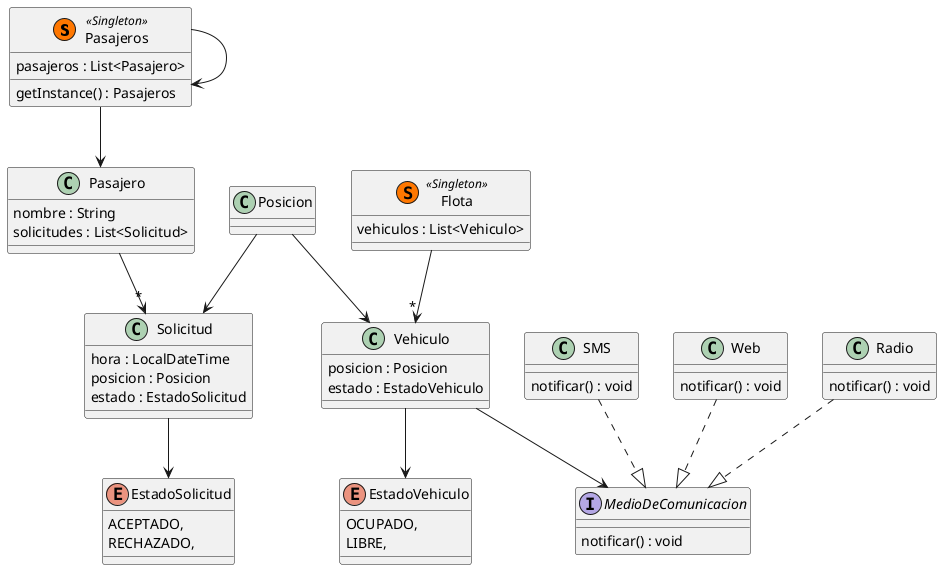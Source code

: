 @startuml Tatsy-p2

class Pasajeros <<(S,#FF7700) Singleton>> {
  pasajeros : List<Pasajero>
  getInstance() : Pasajeros
}

Pasajeros --> Pasajeros
Pasajeros --> Pasajero

' Creo un singleton de Pasajeros para hayar las solicitudes de c/u

class Pasajero {
  nombre : String
  solicitudes : List<Solicitud>
}

Pasajero -->"*" Solicitud

class Solicitud {
  hora : LocalDateTime
  posicion : Posicion
  estado : EstadoSolicitud
}

class Flota <<(S,#FF7700) Singleton>> {
  vehiculos : List<Vehiculo>
}
' Creo que flota deberia ser un singleton, porque es �nica en el sistema
' Alli estan contenidos todos los vehiculos
Flota -->"*" Vehiculo

class Vehiculo {
  posicion : Posicion
  estado : EstadoVehiculo
}

Solicitud --> EstadoSolicitud

enum EstadoSolicitud {
  ACEPTADO,
  RECHAZADO,
}

Vehiculo --> EstadoVehiculo

enum EstadoVehiculo {
  OCUPADO,
  LIBRE,
}

interface MedioDeComunicacion {
  notificar() : void
}

class SMS {
  notificar() : void
}

class Web {
  notificar() : void
}

class Radio {
  notificar() : void
}

SMS ..|> MedioDeComunicacion
Web ..|> MedioDeComunicacion
Radio ..|> MedioDeComunicacion
Posicion --> Vehiculo
Posicion --> Solicitud

Vehiculo --> MedioDeComunicacion



@enduml